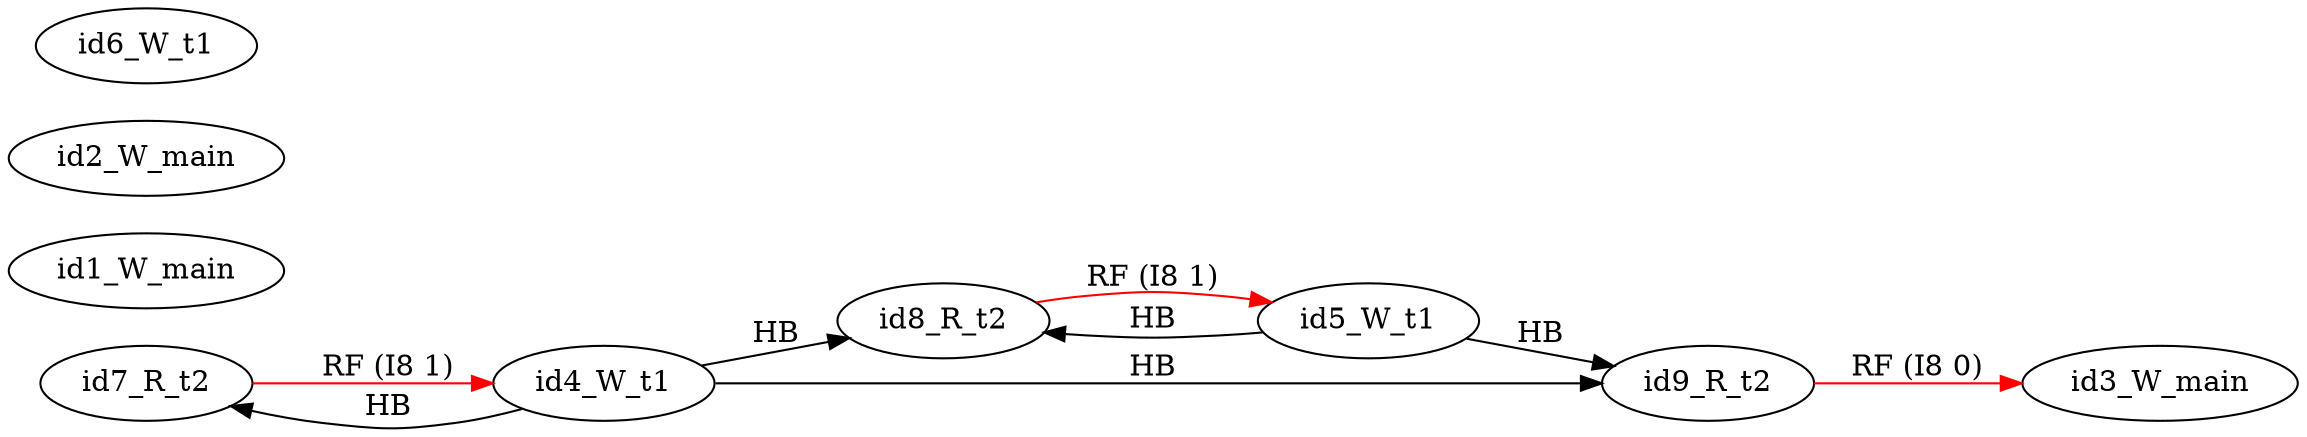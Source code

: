 digraph memory_model {
rankdir=LR;
splines=true; esep=0.5;
id7_R_t2 -> id4_W_t1 [label = "RF (I8 1)", color="red"];
id8_R_t2 -> id5_W_t1 [label = "RF (I8 1)", color="red"];
id9_R_t2 -> id3_W_main [label = "RF (I8 0)", color="red"];
id4_W_t1 -> id7_R_t2 [label = "HB", color="black"];
id4_W_t1 -> id8_R_t2 [label = "HB", color="black"];
id4_W_t1 -> id9_R_t2 [label = "HB", color="black"];
id5_W_t1 -> id8_R_t2 [label = "HB", color="black"];
id5_W_t1 -> id9_R_t2 [label = "HB", color="black"];
id1_W_main [pos="2.5,6!"]
id2_W_main [pos="2.5,4!"]
id3_W_main [pos="2.5,2!"]
id4_W_t1 [pos="0,0!"]
id5_W_t1 [pos="0,-2!"]
id6_W_t1 [pos="0,-4!"]
id7_R_t2 [pos="5,0!"]
id8_R_t2 [pos="5,-2!"]
id9_R_t2 [pos="5,-4!"]
}